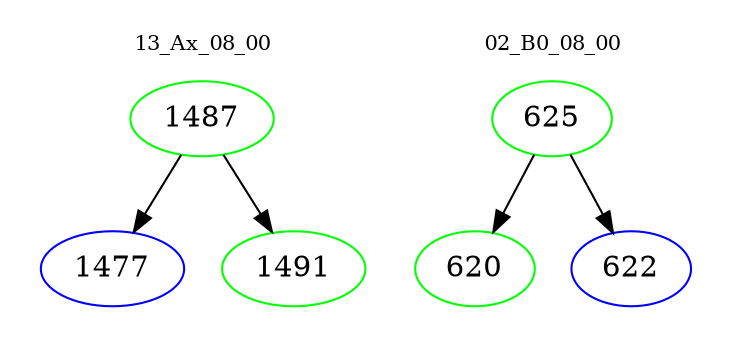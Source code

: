 digraph{
subgraph cluster_0 {
color = white
label = "13_Ax_08_00";
fontsize=10;
T0_1487 [label="1487", color="green"]
T0_1487 -> T0_1477 [color="black"]
T0_1477 [label="1477", color="blue"]
T0_1487 -> T0_1491 [color="black"]
T0_1491 [label="1491", color="green"]
}
subgraph cluster_1 {
color = white
label = "02_B0_08_00";
fontsize=10;
T1_625 [label="625", color="green"]
T1_625 -> T1_620 [color="black"]
T1_620 [label="620", color="green"]
T1_625 -> T1_622 [color="black"]
T1_622 [label="622", color="blue"]
}
}
